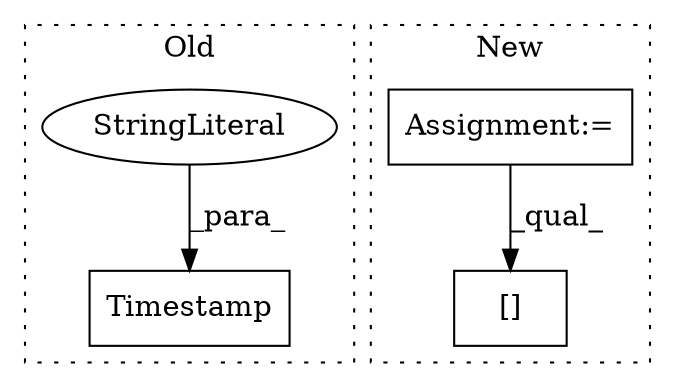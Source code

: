 digraph G {
subgraph cluster0 {
1 [label="Timestamp" a="32" s="7623,7658" l="10,1" shape="box"];
3 [label="StringLiteral" a="45" s="7633" l="25" shape="ellipse"];
label = "Old";
style="dotted";
}
subgraph cluster1 {
2 [label="[]" a="2" s="8176,8182" l="5,1" shape="box"];
4 [label="Assignment:=" a="7" s="7773" l="1" shape="box"];
label = "New";
style="dotted";
}
3 -> 1 [label="_para_"];
4 -> 2 [label="_qual_"];
}